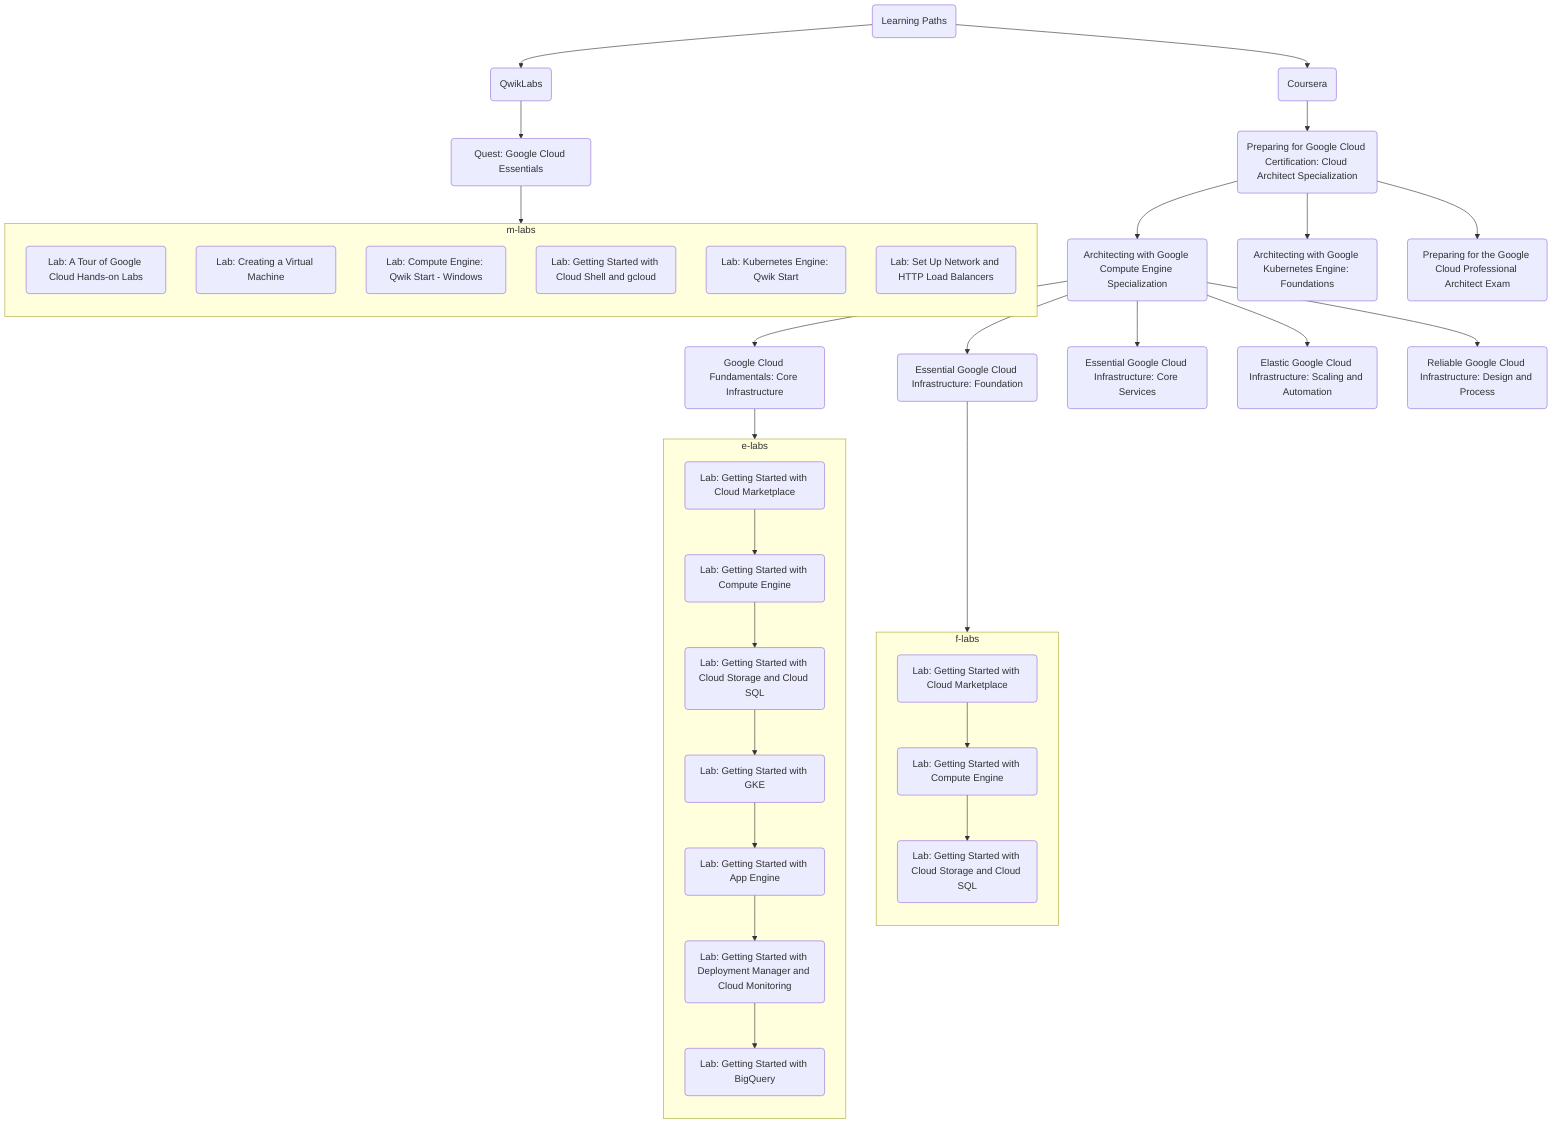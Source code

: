 flowchart TB
	classDef anode fill:#00ff00,stroke:#333,stroke-width:4px,height:50px,width:600px;

	A(Learning Paths) --> B(Coursera)
	B --> C(Preparing for Google Cloud Certification: Cloud Architect Specialization)
	C --> D(Architecting with Google Compute Engine Specialization)
	D --> E(Google Cloud Fundamentals: Core Infrastructure)
	D --> F(Essential Google Cloud Infrastructure: Foundation)
	D --> G(Essential Google Cloud Infrastructure: Core Services)
	D --> H(Elastic Google Cloud Infrastructure: Scaling and Automation)
	D --> I(Reliable Google Cloud Infrastructure: Design and Process)
	C --> J(Architecting with Google Kubernetes Engine: Foundations)
	C --> K(Preparing for the Google Cloud Professional Architect Exam)
	A --> L(QwikLabs)

	subgraph f-labs
	        direction TB
		F1(Lab: Getting Started with Cloud Marketplace)
		F2(Lab: Getting Started with Compute Engine)
		F3(Lab: Getting Started with Cloud Storage and Cloud SQL)
	        F1 --> F2 --> F3
	end
	F --> f-labs

	subgraph e-labs
	        direction TB
		E1(Lab: Getting Started with Cloud Marketplace)
		E2(Lab: Getting Started with Compute Engine)
		E3(Lab: Getting Started with Cloud Storage and Cloud SQL)
		E4(Lab: Getting Started with GKE)
		E5(Lab: Getting Started with App Engine)
		E6(Lab: Getting Started with Deployment Manager and Cloud Monitoring)
		E7(Lab: Getting Started with BigQuery)
	        E1 --> E2 --> E3 --> E4 --> E5 --> E6 --> E7
	end
	E --> e-labs

	subgraph m-labs
	        direction TB
		M1(Lab: A Tour of Google Cloud Hands-on Labs)
		M2(Lab: Creating a Virtual Machine)
		M3(Lab: Compute Engine: Qwik Start - Windows)
		M4(Lab: Getting Started with Cloud Shell and gcloud)
		M5(Lab: Kubernetes Engine: Qwik Start)
		M6(Lab: Set Up Network and HTTP Load Balancers)
	end
	L --> M(Quest: Google Cloud Essentials)
	M --> m-labs